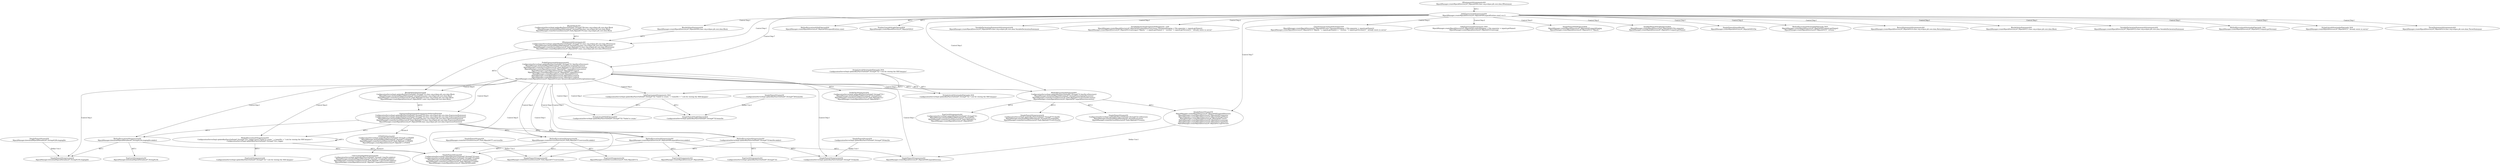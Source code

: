digraph "Pattern" {
0 [label="ExpressionStatement##statements##ActionPoint##\nConfigurationServerImpl.updateKeyPairsOnDisk#?,String#733:class org.eclipse.jdt.core.dom.ExpressionStatement\nConfigurationServerImpl.updateKeyPairsOnDisk#?,String#732:class org.eclipse.jdt.core.dom.ExpressionStatement\nMpackManager.downloadMpackMetadata#?,String#234:class org.eclipse.jdt.core.dom.ExpressionStatement\nMpackManager.createServicesDirectory#?,Path,Mpack#373:class org.eclipse.jdt.core.dom.ExpressionStatement\nMpackManager.createMpackDirectory#?,Mpack#408:class org.eclipse.jdt.core.dom.ExpressionStatement" shape=ellipse]
1 [label="PrefixExpression##expression##\nConfigurationServerImpl.updateKeyPairsOnDisk#?,String#731:!keyDir.isDirectory()\nMpackManager.downloadMpackMetadata#?,String#233:!stagingDir.exists()\nMpackManager.createServicesDirectory#?,Path,Mpack#372:!servicesDir.exists()\nMpackManager.createMpackDirectory#?,Mpack#407:!mpackDirectory.exists()\nMpackManager.createMpackDirectory#?,Mpack#405:mpack\nMpackManager.createMpackDirectory#?,Mpack#407:mpackDirectory\nMpackManager.createMpackDirectory#?,Mpack#410:true\nMpackManager.createMpackDirectory#?,Mpack#413:mpack\nMpackManager.createMpackDirectory#?,Mpack#413:mpack\nMpackManager.createMpackDirectory#?,Mpack#414:new ResourceAlreadyExistsException(message)" shape=ellipse]
2 [label="Block##thenStatement##\nConfigurationServerImpl.updateKeyPairsOnDisk#?,String#731:class org.eclipse.jdt.core.dom.Block\nMpackManager.downloadMpackMetadata#?,String#233:class org.eclipse.jdt.core.dom.Block\nMpackManager.createServicesDirectory#?,Path,Mpack#372:class org.eclipse.jdt.core.dom.Block\nMpackManager.createMpackDirectory#?,Mpack#407:class org.eclipse.jdt.core.dom.Block" shape=ellipse]
3 [label="MethodInvocation##expression##\nConfigurationServerImpl.updateKeyPairsOnDisk#?,String#733:keyDir.mkdir()" shape=ellipse]
4 [label="UPDATE##action##\nConfigurationServerImpl.updateKeyPairsOnDisk#?,String#-1:UPDATE\nMpackManager.downloadMpackMetadata#?,String#-1:UPDATE\nMpackManager.createServicesDirectory#?,Path,Mpack#-1:UPDATE\nMpackManager.createMpackDirectory#?,Mpack#-1:UPDATE" shape=ellipse]
5 [label="IfStatement##statements##\nConfigurationServerImpl.updateKeyPairsOnDisk#?,String#731:class org.eclipse.jdt.core.dom.IfStatement\nMpackManager.downloadMpackMetadata#?,String#233:class org.eclipse.jdt.core.dom.IfStatement\nMpackManager.createServicesDirectory#?,Path,Mpack#372:class org.eclipse.jdt.core.dom.IfStatement\nMpackManager.createMpackDirectory#?,Mpack#407:class org.eclipse.jdt.core.dom.IfStatement" shape=ellipse]
6 [label="MethodInvocation##operand##\nConfigurationServerImpl.updateKeyPairsOnDisk#?,String#731:keyDir.isDirectory()\nMpackManager.downloadMpackMetadata#?,String#233:stagingDir.exists()\nMpackManager.createServicesDirectory#?,Path,Mpack#372:servicesDir.exists()\nMpackManager.createMpackDirectory#?,Mpack#407:mpackDirectory.exists()" shape=ellipse]
7 [label="PrefixOpr##operator##\nConfigurationServerImpl.updateKeyPairsOnDisk#?,String#731:!\nMpackManager.downloadMpackMetadata#?,String#233:!\nMpackManager.createServicesDirectory#?,Path,Mpack#372:!\nMpackManager.createMpackDirectory#?,Mpack#407:!" shape=ellipse]
8 [label="MethodInvocation##expression##\nConfigurationServerImpl.updateKeyPairsOnDisk#?,String#732:s_logger.warn(\"Failed to create \" + homeDir + \"/.ssh for storing the SSH keypars\")\nConfigurationServerImpl.updateKeyPairsOnDisk#?,String#732:s_logger" shape=ellipse]
9 [label="SimpleName##name##\nConfigurationServerImpl.updateKeyPairsOnDisk#?,String#732:warn\nConfigurationServerImpl.updateKeyPairsOnDisk#?,String#733:mkdir\nMpackManager.downloadMpackMetadata#?,String#234:mkdir\nMpackManager.createServicesDirectory#?,Path,Mpack#373:mkdir\nMpackManager.createMpackDirectory#?,Mpack#408:mkdir" shape=ellipse]
10 [label="InfixExpression##arguments 0##\nConfigurationServerImpl.updateKeyPairsOnDisk#?,String#732:\"Failed to create \" + homeDir + \"/.ssh for storing the SSH keypars\"" shape=ellipse]
11 [label="StringLiteral##leftOperand##\nConfigurationServerImpl.updateKeyPairsOnDisk#?,String#732:\"Failed to create \"" shape=ellipse]
12 [label="SimpleName##rightOperand##\nConfigurationServerImpl.updateKeyPairsOnDisk#?,String#732:homeDir" shape=ellipse]
13 [label="StringLiteral##extendedOperands 0##\nConfigurationServerImpl.updateKeyPairsOnDisk#?,String#732:\"/.ssh for storing the SSH keypars\"" shape=ellipse]
14 [label="SimpleName##expression##\nConfigurationServerImpl.updateKeyPairsOnDisk#?,String#733:keyDir" shape=ellipse]
15 [label="Block##body##\nConfigurationServerImpl.updateKeyPairsOnDisk#?,String#728:class org.eclipse.jdt.core.dom.Block\nMpackManager.downloadMpackMetadata#?,String#226:class org.eclipse.jdt.core.dom.Block\nMpackManager.createServicesDirectory#?,Path,Mpack#370:class org.eclipse.jdt.core.dom.Block" shape=ellipse]
16 [label="SimpleName##expression##\nConfigurationServerImpl.updateKeyPairsOnDisk#?,String#731:keyDir\nMpackManager.downloadMpackMetadata#?,String#233:stagingDir\nMpackManager.createServicesDirectory#?,Path,Mpack#372:servicesDir" shape=ellipse]
17 [label="SimpleName##name##\nConfigurationServerImpl.updateKeyPairsOnDisk#?,String#731:isDirectory\nMpackManager.downloadMpackMetadata#?,String#233:exists\nMpackManager.createServicesDirectory#?,Path,Mpack#372:exists" shape=ellipse]
18 [label="ExprList##arguments##\nConfigurationServerImpl.updateKeyPairsOnDisk#?,String#731:\nMpackManager.downloadMpackMetadata#?,String#233:\nMpackManager.createServicesDirectory#?,Path,Mpack#372:\nMpackManager.createMpackDirectory#?,Mpack#407:" shape=ellipse]
19 [label="ExprList##arguments##\nConfigurationServerImpl.updateKeyPairsOnDisk#?,String#732:\"/.ssh for storing the SSH keypars\"" shape=ellipse]
20 [label="StringLiteral##extendedOperands 0##\nConfigurationServerImpl.updateKeyPairsOnDisk#?,String#732:\"/.ssh for storing the SSH keypars\"" shape=ellipse]
21 [label="SimpleName##name##\nConfigurationServerImpl.updateKeyPairsOnDisk#?,String#728:homeDir" shape=ellipse]
22 [label="SimpleName##name##\nConfigurationServerImpl.updateKeyPairsOnDisk#?,String#729:keyDir" shape=ellipse]
23 [label="ExprList##arguments##\nConfigurationServerImpl.updateKeyPairsOnDisk#?,String#733:" shape=ellipse]
24 [label="CtInvocationImpl##statement##\nConfigurationServerImpl.updateKeyPairsOnDisk#?,String#-1:keyDir.mkdirs()\nMpackManager.downloadMpackMetadata#?,String#-1:stagingDir.mkdirs()\nMpackManager.createServicesDirectory#?,Path,Mpack#-1:servicesDir.mkdirs()\nMpackManager.createMpackDirectory#?,Mpack#-1:mpackDirectory.mkdirs()" shape=ellipse]
25 [label="MethodInvocation##expression##\nMpackManager.downloadMpackMetadata#?,String#234:stagingDir.mkdir()" shape=ellipse]
26 [label="SimpleName##expression##\nMpackManager.downloadMpackMetadata#?,String#234:stagingDir" shape=ellipse]
27 [label="SimpleName##name##\nMpackManager.downloadMpackMetadata#?,String#228:stagingDir" shape=ellipse]
28 [label="ExprList##arguments##\nMpackManager.downloadMpackMetadata#?,String#234:" shape=ellipse]
29 [label="MethodInvocation##expression##\nMpackManager.createServicesDirectory#?,Path,Mpack#373:servicesDir.mkdir()" shape=ellipse]
30 [label="SimpleName##expression##\nMpackManager.createServicesDirectory#?,Path,Mpack#373:servicesDir" shape=ellipse]
31 [label="SimpleName##name##\nMpackManager.createServicesDirectory#?,Path,Mpack#371:servicesDir" shape=ellipse]
32 [label="ExprList##arguments##\nMpackManager.createServicesDirectory#?,Path,Mpack#373:" shape=ellipse]
33 [label="MethodInvocation##expression##\nMpackManager.createMpackDirectory#?,Mpack#408:mpackDirectory.mkdir()" shape=ellipse]
34 [label="InfixExpression##expression##\nMpackManager.createMpackDirectory#?,Mpack#404:mpackEntities.size() == 0" shape=ellipse]
35 [label="SimpleName##expression##\nMpackManager.createMpackDirectory#?,Mpack#408:mpackDirectory" shape=ellipse]
36 [label="IfStatement##statements##\nMpackManager.createMpackDirectory#?,Mpack#404:class org.eclipse.jdt.core.dom.IfStatement" shape=ellipse]
37 [label="MethodInvocation##leftOperand##\nMpackManager.createMpackDirectory#?,Mpack#404:mpackEntities.size()" shape=ellipse]
38 [label="NumberLiteral##rightOperand##\nMpackManager.createMpackDirectory#?,Mpack#404:0" shape=ellipse]
39 [label="Block##thenStatement##\nMpackManager.createMpackDirectory#?,Mpack#404:class org.eclipse.jdt.core.dom.Block" shape=ellipse]
40 [label="VariableDeclarationStatement##statements##\nMpackManager.createMpackDirectory#?,Mpack#405:class org.eclipse.jdt.core.dom.VariableDeclarationStatement" shape=ellipse]
41 [label="VariableDeclarationFragment##fragments -1##\nMpackManager.createMpackDirectory#?,Mpack#405:mpackDirectory=new File(mpackStaging + File.separator + mpack.getName())\nMpackManager.createMpackDirectory#?,Mpack#412:message=\"Mpack: \" + mpack.getName() + \" version: \"+ mpack.getVersion()+ \" already exists in server\"" shape=ellipse]
42 [label="SimpleName##name##\nMpackManager.createMpackDirectory#?,Mpack#405:mpackDirectory\nMpackManager.createMpackDirectory#?,Mpack#405:separator\nMpackManager.createMpackDirectory#?,Mpack#405:getName\nMpackManager.createMpackDirectory#?,Mpack#407:exists\nMpackManager.createMpackDirectory#?,Mpack#412:message\nMpackManager.createMpackDirectory#?,Mpack#413:getName\nMpackManager.createMpackDirectory#?,Mpack#413:getVersion" shape=ellipse]
43 [label="ClassInstanceCreation##initializer##\nMpackManager.createMpackDirectory#?,Mpack#405:new File(mpackStaging + File.separator + mpack.getName())\nMpackManager.createMpackDirectory#?,Mpack#413:\"Mpack: \" + mpack.getName() + \" version: \"+ mpack.getVersion()+ \" already exists in server\"" shape=ellipse]
44 [label="InfixExpression##arguments 0##\nMpackManager.createMpackDirectory#?,Mpack#405:mpackStaging + File.separator + mpack.getName()\nMpackManager.createMpackDirectory#?,Mpack#414:message" shape=ellipse]
45 [label="SimpleName##leftOperand##\nMpackManager.createMpackDirectory#?,Mpack#405:mpackStaging\nMpackManager.createMpackDirectory#?,Mpack#413:\"Mpack: \"" shape=ellipse]
46 [label="QualifiedName##rightOperand##\nMpackManager.createMpackDirectory#?,Mpack#405:File.separator\nMpackManager.createMpackDirectory#?,Mpack#413:mpack.getName()" shape=ellipse]
47 [label="SimpleName##qualifier##\nMpackManager.createMpackDirectory#?,Mpack#405:File" shape=ellipse]
48 [label="MethodInvocation##extendedOperands 0##\nMpackManager.createMpackDirectory#?,Mpack#405:mpack.getName()\nMpackManager.createMpackDirectory#?,Mpack#413:\" version: \"" shape=ellipse]
49 [label="ReturnStatement##statements##\nMpackManager.createMpackDirectory#?,Mpack#410:class org.eclipse.jdt.core.dom.ReturnStatement" shape=ellipse]
50 [label="Block##elseStatement##\nMpackManager.createMpackDirectory#?,Mpack#411:class org.eclipse.jdt.core.dom.Block" shape=ellipse]
51 [label="VariableDeclarationStatement##statements##\nMpackManager.createMpackDirectory#?,Mpack#412:class org.eclipse.jdt.core.dom.VariableDeclarationStatement" shape=ellipse]
52 [label="MethodInvocation##extendedOperands 1##\nMpackManager.createMpackDirectory#?,Mpack#413:mpack.getVersion()" shape=ellipse]
53 [label="StringLiteral##extendedOperands 2##\nMpackManager.createMpackDirectory#?,Mpack#413:\" already exists in server\"" shape=ellipse]
54 [label="ThrowStatement##statements##\nMpackManager.createMpackDirectory#?,Mpack#414:class org.eclipse.jdt.core.dom.ThrowStatement" shape=ellipse]
55 [label="ExprList##arguments##\nMpackManager.createMpackDirectory#?,Mpack#408:" shape=ellipse]
0 -> 3 [label="AST:1"];
0 -> 4 [label="Action:4"];
0 -> 8 [label="AST:1"];
0 -> 25 [label="AST:1"];
0 -> 29 [label="AST:1"];
0 -> 33 [label="AST:1"];
1 -> 0 [label="Control Dep:5"];
1 -> 6 [label="AST:4"];
1 -> 7 [label="AST:4"];
1 -> 2 [label="Control Dep:4"];
1 -> 8 [label="Control Dep:2"];
1 -> 9 [label="Control Dep:5"];
1 -> 10 [label="Control Dep:1"];
1 -> 11 [label="Control Dep:1"];
1 -> 12 [label="Control Dep:1"];
1 -> 13 [label="Control Dep:1"];
1 -> 3 [label="Control Dep:1"];
1 -> 14 [label="Control Dep:1"];
1 -> 25 [label="Control Dep:1"];
1 -> 26 [label="Control Dep:1"];
1 -> 29 [label="Control Dep:1"];
1 -> 30 [label="Control Dep:1"];
1 -> 33 [label="Control Dep:1"];
1 -> 35 [label="Control Dep:1"];
2 -> 0 [label="AST:5"];
3 -> 14 [label="AST:1"];
3 -> 9 [label="AST:1"];
3 -> 23 [label="AST:1"];
4 -> 24 [label="Action:4"];
5 -> 1 [label="AST:4"];
5 -> 2 [label="AST:4"];
6 -> 16 [label="AST:3"];
6 -> 17 [label="AST:3"];
6 -> 18 [label="AST:4"];
6 -> 1 [label="AST:1"];
6 -> 42 [label="AST:1"];
8 -> 8 [label="AST:1"];
8 -> 9 [label="AST:1"];
8 -> 19 [label="AST:1"];
10 -> 11 [label="AST:1"];
10 -> 12 [label="AST:1"];
15 -> 5 [label="AST:3"];
20 -> 10 [label="AST:1"];
20 -> 13 [label="AST:1"];
21 -> 12 [label="Define Use:1"];
22 -> 14 [label="Define Use:1"];
25 -> 26 [label="AST:1"];
25 -> 9 [label="AST:1"];
25 -> 28 [label="AST:1"];
27 -> 26 [label="Define Use:1"];
29 -> 30 [label="AST:1"];
29 -> 9 [label="AST:1"];
29 -> 32 [label="AST:1"];
31 -> 30 [label="Define Use:1"];
33 -> 35 [label="AST:1"];
33 -> 9 [label="AST:1"];
33 -> 55 [label="AST:1"];
34 -> 1 [label="Control Dep:7"];
34 -> 37 [label="AST:1"];
34 -> 38 [label="AST:1"];
34 -> 39 [label="Control Dep:1"];
34 -> 40 [label="Control Dep:1"];
34 -> 41 [label="Control Dep:2"];
34 -> 42 [label="Control Dep:7"];
34 -> 43 [label="Control Dep:2"];
34 -> 44 [label="Control Dep:2"];
34 -> 45 [label="Control Dep:2"];
34 -> 46 [label="Control Dep:2"];
34 -> 47 [label="Control Dep:1"];
34 -> 48 [label="Control Dep:2"];
34 -> 5 [label="Control Dep:1"];
34 -> 6 [label="Control Dep:1"];
34 -> 49 [label="Control Dep:1"];
34 -> 50 [label="Control Dep:1"];
34 -> 51 [label="Control Dep:1"];
34 -> 52 [label="Control Dep:1"];
34 -> 53 [label="Control Dep:1"];
34 -> 54 [label="Control Dep:1"];
36 -> 34 [label="AST:1"];
39 -> 5 [label="AST:1"];
42 -> 35 [label="Define Use:1"];
}